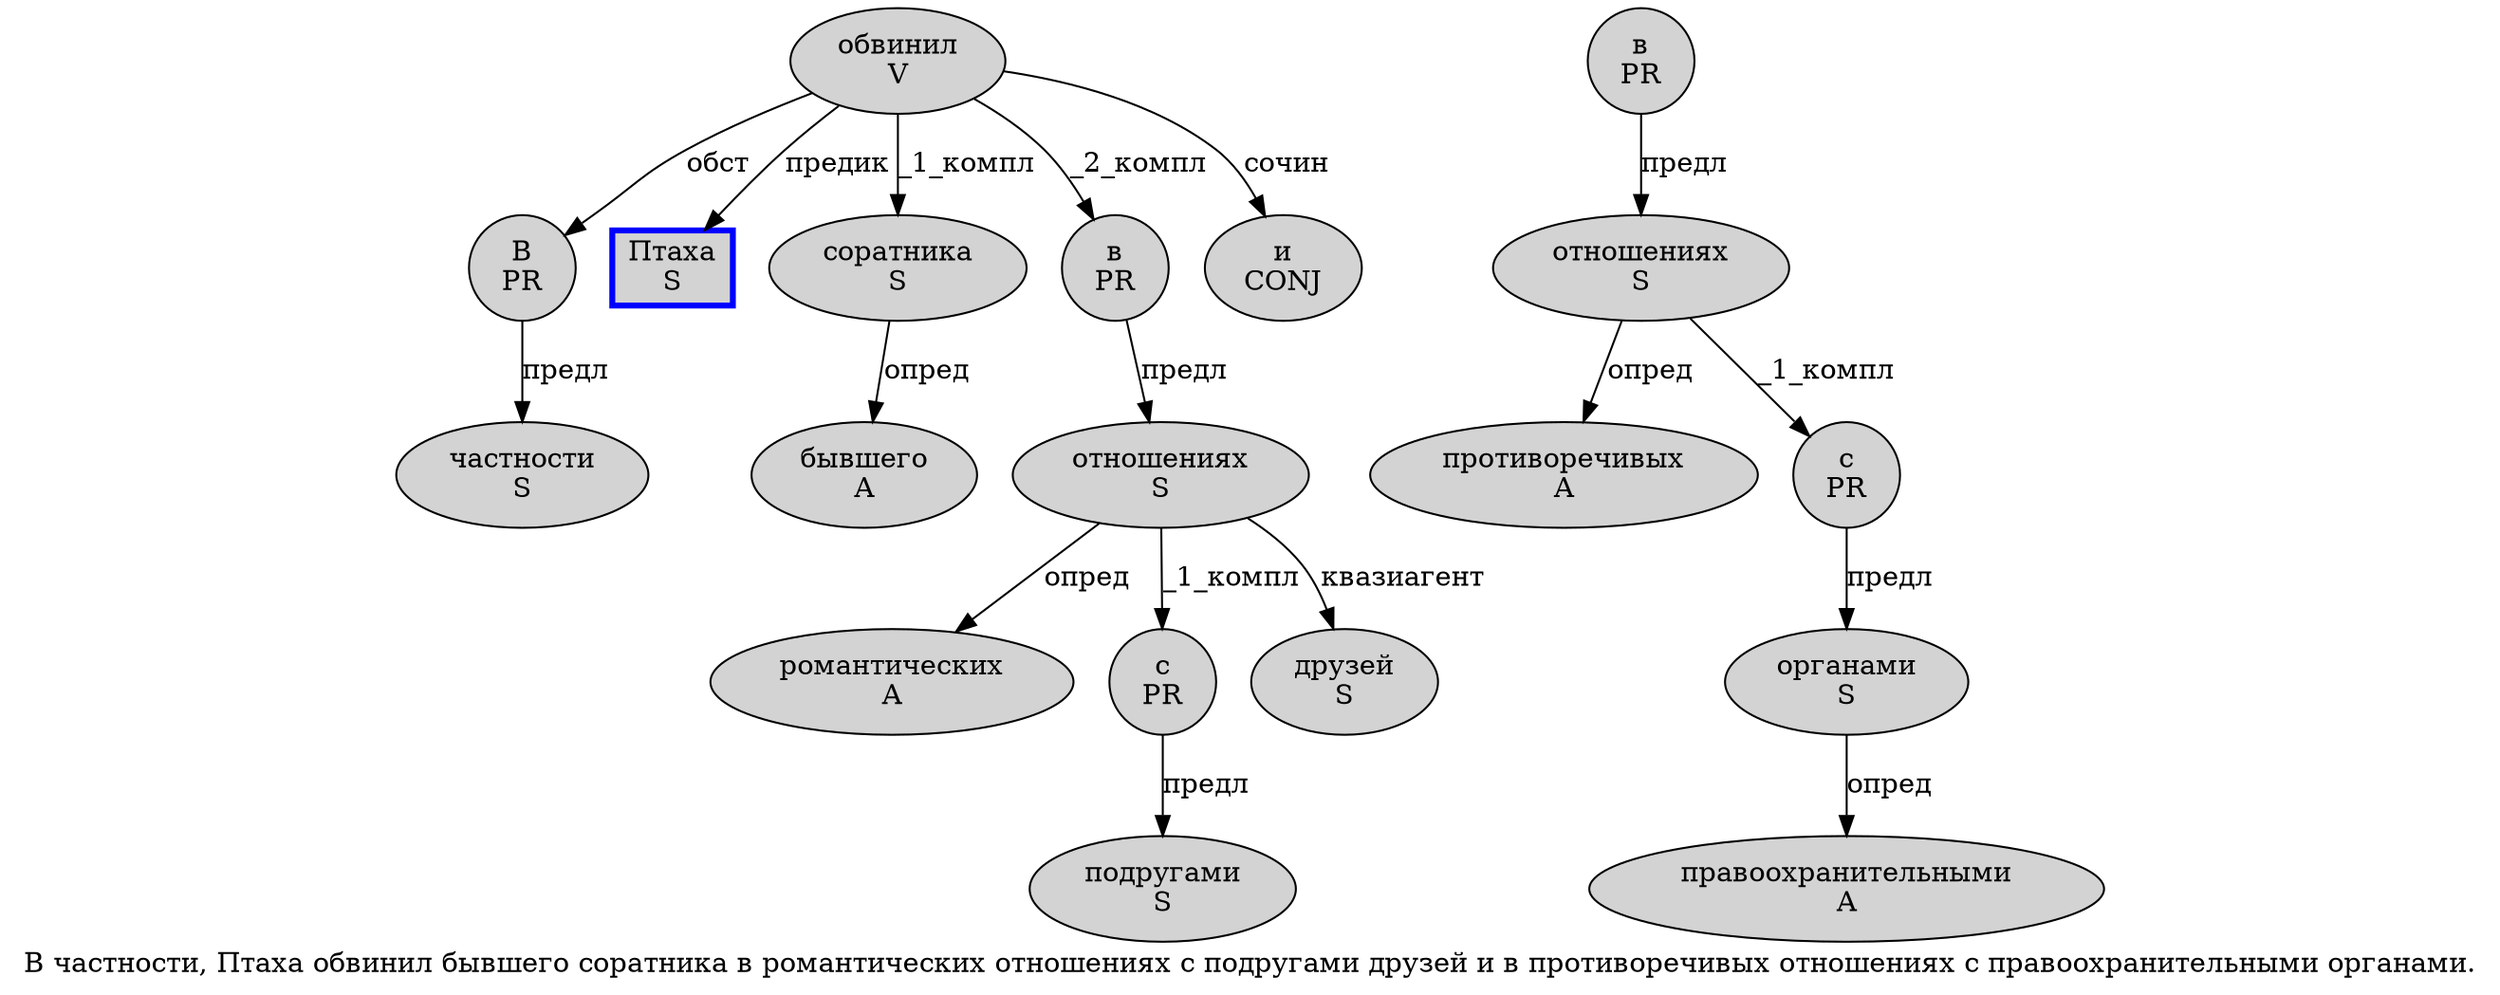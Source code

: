 digraph SENTENCE_368 {
	graph [label="В частности, Птаха обвинил бывшего соратника в романтических отношениях с подругами друзей и в противоречивых отношениях с правоохранительными органами."]
	node [style=filled]
		0 [label="В
PR" color="" fillcolor=lightgray penwidth=1 shape=ellipse]
		1 [label="частности
S" color="" fillcolor=lightgray penwidth=1 shape=ellipse]
		3 [label="Птаха
S" color=blue fillcolor=lightgray penwidth=3 shape=box]
		4 [label="обвинил
V" color="" fillcolor=lightgray penwidth=1 shape=ellipse]
		5 [label="бывшего
A" color="" fillcolor=lightgray penwidth=1 shape=ellipse]
		6 [label="соратника
S" color="" fillcolor=lightgray penwidth=1 shape=ellipse]
		7 [label="в
PR" color="" fillcolor=lightgray penwidth=1 shape=ellipse]
		8 [label="романтических
A" color="" fillcolor=lightgray penwidth=1 shape=ellipse]
		9 [label="отношениях
S" color="" fillcolor=lightgray penwidth=1 shape=ellipse]
		10 [label="с
PR" color="" fillcolor=lightgray penwidth=1 shape=ellipse]
		11 [label="подругами
S" color="" fillcolor=lightgray penwidth=1 shape=ellipse]
		12 [label="друзей
S" color="" fillcolor=lightgray penwidth=1 shape=ellipse]
		13 [label="и
CONJ" color="" fillcolor=lightgray penwidth=1 shape=ellipse]
		14 [label="в
PR" color="" fillcolor=lightgray penwidth=1 shape=ellipse]
		15 [label="противоречивых
A" color="" fillcolor=lightgray penwidth=1 shape=ellipse]
		16 [label="отношениях
S" color="" fillcolor=lightgray penwidth=1 shape=ellipse]
		17 [label="с
PR" color="" fillcolor=lightgray penwidth=1 shape=ellipse]
		18 [label="правоохранительными
A" color="" fillcolor=lightgray penwidth=1 shape=ellipse]
		19 [label="органами
S" color="" fillcolor=lightgray penwidth=1 shape=ellipse]
			7 -> 9 [label="предл"]
			4 -> 0 [label="обст"]
			4 -> 3 [label="предик"]
			4 -> 6 [label="_1_компл"]
			4 -> 7 [label="_2_компл"]
			4 -> 13 [label="сочин"]
			10 -> 11 [label="предл"]
			19 -> 18 [label="опред"]
			14 -> 16 [label="предл"]
			9 -> 8 [label="опред"]
			9 -> 10 [label="_1_компл"]
			9 -> 12 [label="квазиагент"]
			16 -> 15 [label="опред"]
			16 -> 17 [label="_1_компл"]
			6 -> 5 [label="опред"]
			17 -> 19 [label="предл"]
			0 -> 1 [label="предл"]
}